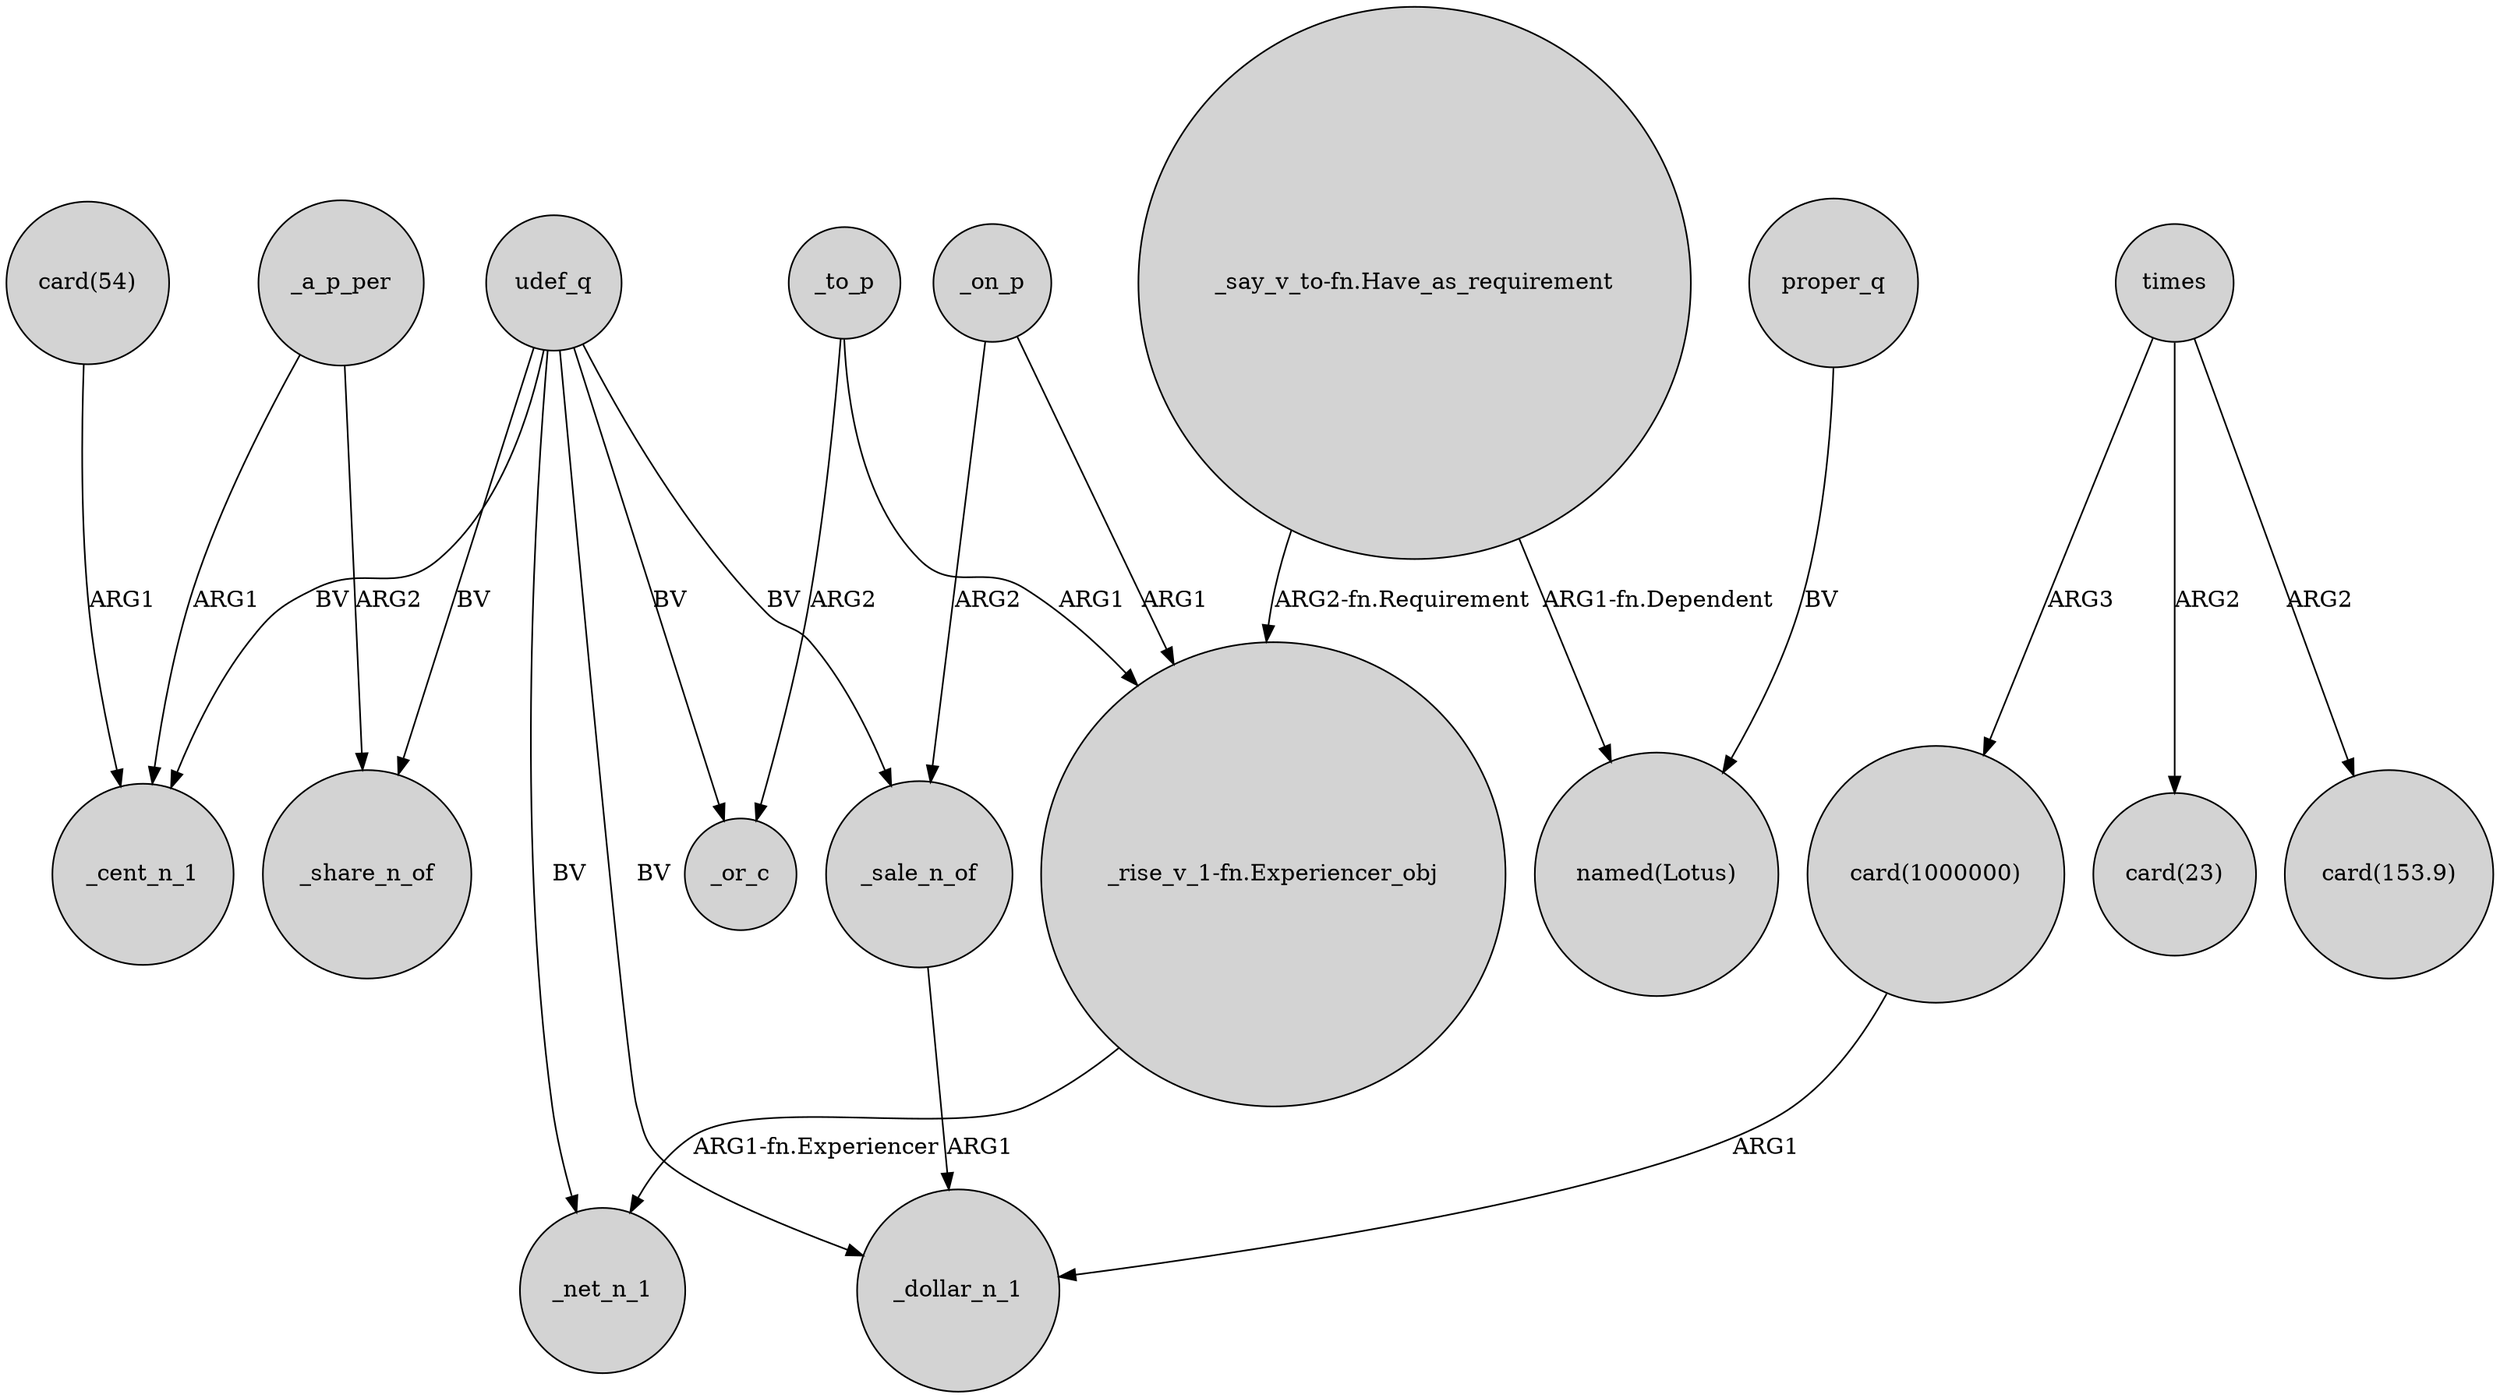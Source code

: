 digraph {
	node [shape=circle style=filled]
	"card(54)" -> _cent_n_1 [label=ARG1]
	_to_p -> _or_c [label=ARG2]
	_on_p -> _sale_n_of [label=ARG2]
	_a_p_per -> _cent_n_1 [label=ARG1]
	"_say_v_to-fn.Have_as_requirement" -> "_rise_v_1-fn.Experiencer_obj" [label="ARG2-fn.Requirement"]
	times -> "card(153.9)" [label=ARG2]
	times -> "card(1000000)" [label=ARG3]
	"_rise_v_1-fn.Experiencer_obj" -> _net_n_1 [label="ARG1-fn.Experiencer"]
	udef_q -> _sale_n_of [label=BV]
	udef_q -> _cent_n_1 [label=BV]
	udef_q -> _or_c [label=BV]
	proper_q -> "named(Lotus)" [label=BV]
	_a_p_per -> _share_n_of [label=ARG2]
	udef_q -> _share_n_of [label=BV]
	udef_q -> _net_n_1 [label=BV]
	udef_q -> _dollar_n_1 [label=BV]
	"card(1000000)" -> _dollar_n_1 [label=ARG1]
	_on_p -> "_rise_v_1-fn.Experiencer_obj" [label=ARG1]
	"_say_v_to-fn.Have_as_requirement" -> "named(Lotus)" [label="ARG1-fn.Dependent"]
	_to_p -> "_rise_v_1-fn.Experiencer_obj" [label=ARG1]
	times -> "card(23)" [label=ARG2]
	_sale_n_of -> _dollar_n_1 [label=ARG1]
}
